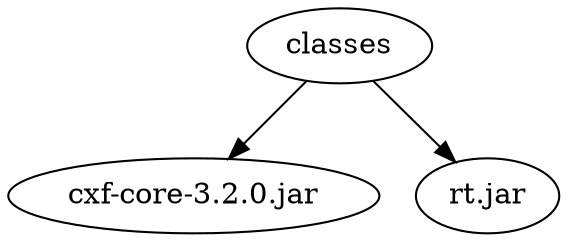 digraph "summary" {
  "classes"                                          -> "cxf-core-3.2.0.jar";
  "classes"                                          -> "rt.jar";
}

